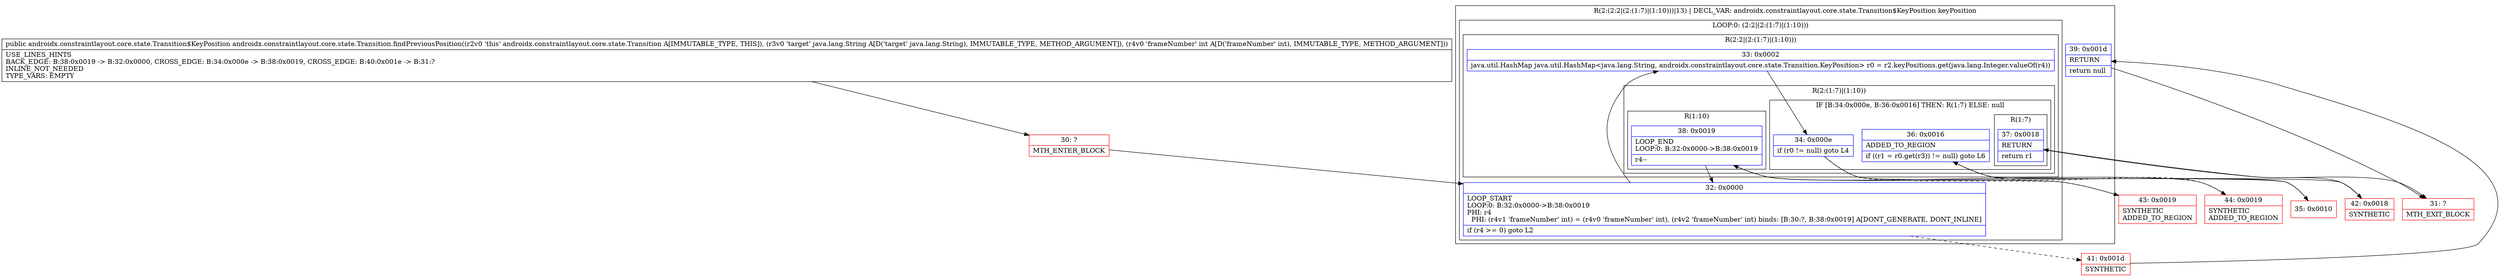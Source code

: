 digraph "CFG forandroidx.constraintlayout.core.state.Transition.findPreviousPosition(Ljava\/lang\/String;I)Landroidx\/constraintlayout\/core\/state\/Transition$KeyPosition;" {
subgraph cluster_Region_408364643 {
label = "R(2:(2:2|(2:(1:7)|(1:10)))|13) | DECL_VAR: androidx.constraintlayout.core.state.Transition$KeyPosition keyPosition\l";
node [shape=record,color=blue];
subgraph cluster_LoopRegion_545231197 {
label = "LOOP:0: (2:2|(2:(1:7)|(1:10)))";
node [shape=record,color=blue];
Node_32 [shape=record,label="{32\:\ 0x0000|LOOP_START\lLOOP:0: B:32:0x0000\-\>B:38:0x0019\lPHI: r4 \l  PHI: (r4v1 'frameNumber' int) = (r4v0 'frameNumber' int), (r4v2 'frameNumber' int) binds: [B:30:?, B:38:0x0019] A[DONT_GENERATE, DONT_INLINE]\l|if (r4 \>= 0) goto L2\l}"];
subgraph cluster_Region_168485057 {
label = "R(2:2|(2:(1:7)|(1:10)))";
node [shape=record,color=blue];
Node_33 [shape=record,label="{33\:\ 0x0002|java.util.HashMap java.util.HashMap\<java.lang.String, androidx.constraintlayout.core.state.Transition.KeyPosition\> r0 = r2.keyPositions.get(java.lang.Integer.valueOf(r4))\l}"];
subgraph cluster_Region_824399880 {
label = "R(2:(1:7)|(1:10))";
node [shape=record,color=blue];
subgraph cluster_IfRegion_1752851719 {
label = "IF [B:34:0x000e, B:36:0x0016] THEN: R(1:7) ELSE: null";
node [shape=record,color=blue];
Node_34 [shape=record,label="{34\:\ 0x000e|if (r0 != null) goto L4\l}"];
Node_36 [shape=record,label="{36\:\ 0x0016|ADDED_TO_REGION\l|if ((r1 = r0.get(r3)) != null) goto L6\l}"];
subgraph cluster_Region_280760537 {
label = "R(1:7)";
node [shape=record,color=blue];
Node_37 [shape=record,label="{37\:\ 0x0018|RETURN\l|return r1\l}"];
}
}
subgraph cluster_Region_830036115 {
label = "R(1:10)";
node [shape=record,color=blue];
Node_38 [shape=record,label="{38\:\ 0x0019|LOOP_END\lLOOP:0: B:32:0x0000\-\>B:38:0x0019\l|r4\-\-\l}"];
}
}
}
}
Node_39 [shape=record,label="{39\:\ 0x001d|RETURN\l|return null\l}"];
}
Node_30 [shape=record,color=red,label="{30\:\ ?|MTH_ENTER_BLOCK\l}"];
Node_35 [shape=record,color=red,label="{35\:\ 0x0010}"];
Node_42 [shape=record,color=red,label="{42\:\ 0x0018|SYNTHETIC\l}"];
Node_31 [shape=record,color=red,label="{31\:\ ?|MTH_EXIT_BLOCK\l}"];
Node_44 [shape=record,color=red,label="{44\:\ 0x0019|SYNTHETIC\lADDED_TO_REGION\l}"];
Node_43 [shape=record,color=red,label="{43\:\ 0x0019|SYNTHETIC\lADDED_TO_REGION\l}"];
Node_41 [shape=record,color=red,label="{41\:\ 0x001d|SYNTHETIC\l}"];
MethodNode[shape=record,label="{public androidx.constraintlayout.core.state.Transition$KeyPosition androidx.constraintlayout.core.state.Transition.findPreviousPosition((r2v0 'this' androidx.constraintlayout.core.state.Transition A[IMMUTABLE_TYPE, THIS]), (r3v0 'target' java.lang.String A[D('target' java.lang.String), IMMUTABLE_TYPE, METHOD_ARGUMENT]), (r4v0 'frameNumber' int A[D('frameNumber' int), IMMUTABLE_TYPE, METHOD_ARGUMENT]))  | USE_LINES_HINTS\lBACK_EDGE: B:38:0x0019 \-\> B:32:0x0000, CROSS_EDGE: B:34:0x000e \-\> B:38:0x0019, CROSS_EDGE: B:40:0x001e \-\> B:31:?\lINLINE_NOT_NEEDED\lTYPE_VARS: EMPTY\l}"];
MethodNode -> Node_30;Node_32 -> Node_33;
Node_32 -> Node_41[style=dashed];
Node_33 -> Node_34;
Node_34 -> Node_35;
Node_34 -> Node_43[style=dashed];
Node_36 -> Node_42;
Node_36 -> Node_44[style=dashed];
Node_37 -> Node_31;
Node_38 -> Node_32;
Node_39 -> Node_31;
Node_30 -> Node_32;
Node_35 -> Node_36;
Node_42 -> Node_37;
Node_44 -> Node_38;
Node_43 -> Node_38;
Node_41 -> Node_39;
}

